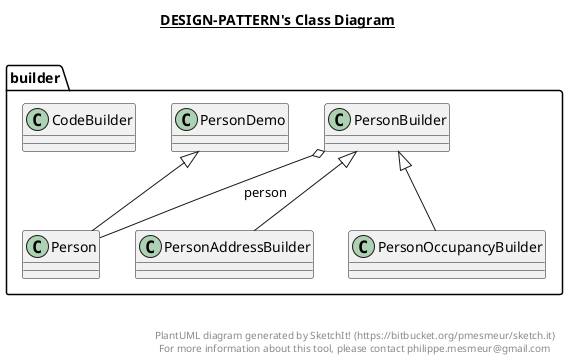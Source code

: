 @startuml

title __DESIGN-PATTERN's Class Diagram__\n

  namespace builder {
    class builder.CodeBuilder {
    }
  }
  

  namespace builder {
    class builder.Person {
    }
  }
  

  namespace builder {
    class builder.PersonAddressBuilder {
    }
  }
  

  namespace builder {
    class builder.PersonBuilder {
    }
  }
  

  namespace builder {
    class builder.PersonDemo {
    }
  }
  

  namespace builder {
    class builder.PersonOccupancyBuilder {
    }
  }
  

  builder.Person -up-|> builder.PersonDemo
  builder.PersonAddressBuilder -up-|> builder.PersonBuilder
  builder.PersonBuilder o-- builder.Person : person
  builder.PersonOccupancyBuilder -up-|> builder.PersonBuilder


right footer


PlantUML diagram generated by SketchIt! (https://bitbucket.org/pmesmeur/sketch.it)
For more information about this tool, please contact philippe.mesmeur@gmail.com
endfooter

@enduml
